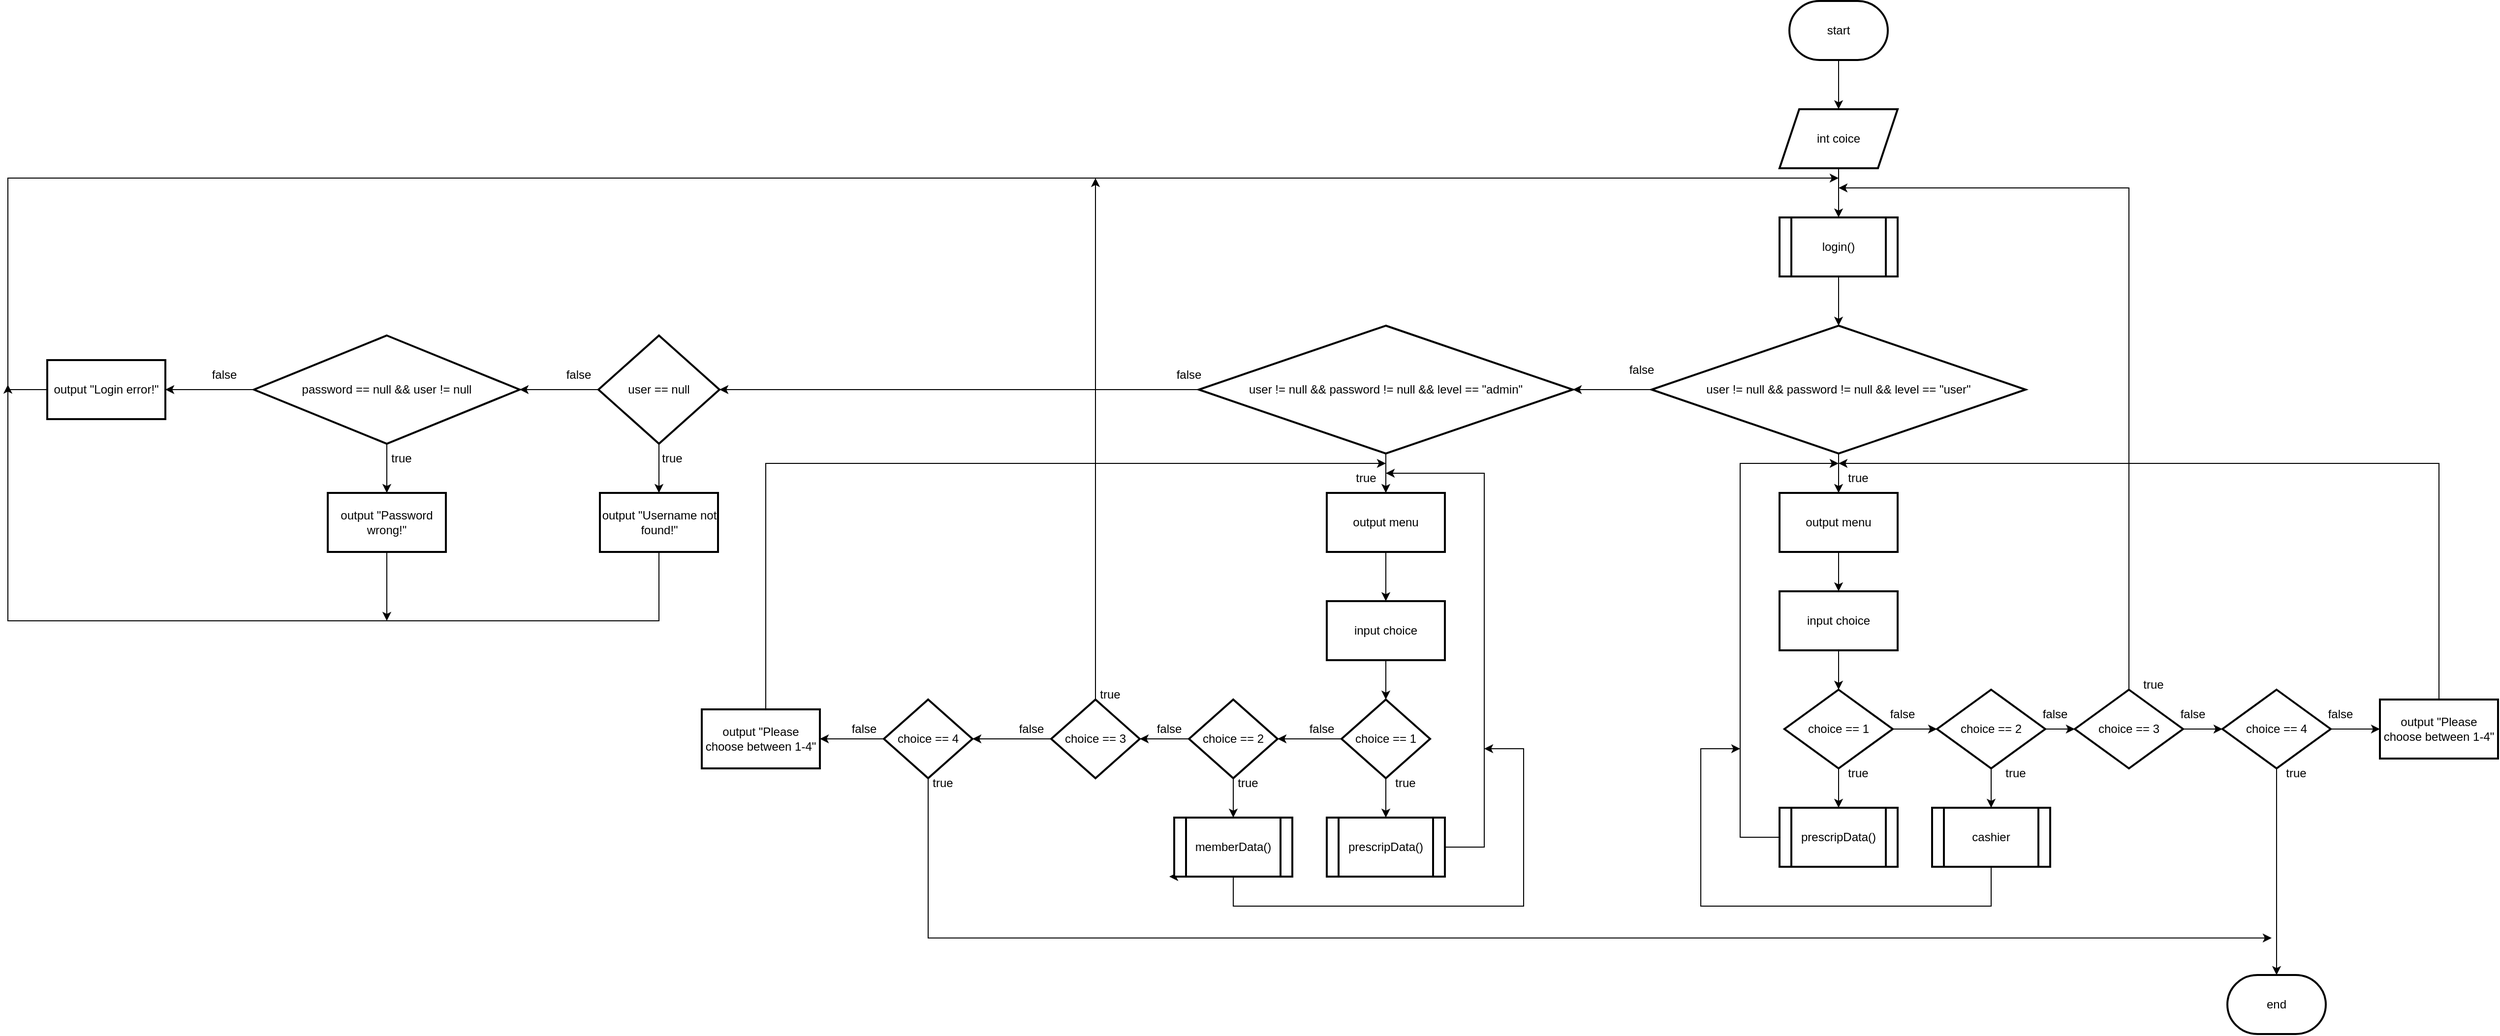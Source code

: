 <mxfile version="20.6.2" type="device"><diagram id="29-XOlCJdXoNGMN-5382" name="Page-1"><mxGraphModel dx="2519" dy="490" grid="1" gridSize="10" guides="1" tooltips="1" connect="1" arrows="1" fold="1" page="1" pageScale="1" pageWidth="827" pageHeight="1169" math="0" shadow="0"><root><mxCell id="0"/><mxCell id="1" parent="0"/><mxCell id="yu6DVLorIuPNFRwlExZX-3" value="" style="edgeStyle=orthogonalEdgeStyle;rounded=0;orthogonalLoop=1;jettySize=auto;html=1;" edge="1" parent="1" source="yu6DVLorIuPNFRwlExZX-1" target="yu6DVLorIuPNFRwlExZX-2"><mxGeometry relative="1" as="geometry"/></mxCell><mxCell id="yu6DVLorIuPNFRwlExZX-1" value="start" style="strokeWidth=2;html=1;shape=mxgraph.flowchart.terminator;whiteSpace=wrap;" vertex="1" parent="1"><mxGeometry x="260" y="80" width="100" height="60" as="geometry"/></mxCell><mxCell id="yu6DVLorIuPNFRwlExZX-5" value="" style="edgeStyle=orthogonalEdgeStyle;rounded=0;orthogonalLoop=1;jettySize=auto;html=1;" edge="1" parent="1" source="yu6DVLorIuPNFRwlExZX-2" target="yu6DVLorIuPNFRwlExZX-4"><mxGeometry relative="1" as="geometry"/></mxCell><mxCell id="yu6DVLorIuPNFRwlExZX-2" value="int coice" style="shape=parallelogram;perimeter=parallelogramPerimeter;whiteSpace=wrap;html=1;fixedSize=1;strokeWidth=2;" vertex="1" parent="1"><mxGeometry x="250" y="190" width="120" height="60" as="geometry"/></mxCell><mxCell id="yu6DVLorIuPNFRwlExZX-8" value="" style="edgeStyle=orthogonalEdgeStyle;rounded=0;orthogonalLoop=1;jettySize=auto;html=1;" edge="1" parent="1" source="yu6DVLorIuPNFRwlExZX-4" target="yu6DVLorIuPNFRwlExZX-7"><mxGeometry relative="1" as="geometry"/></mxCell><mxCell id="yu6DVLorIuPNFRwlExZX-4" value="login()" style="shape=process;whiteSpace=wrap;html=1;backgroundOutline=1;strokeWidth=2;" vertex="1" parent="1"><mxGeometry x="250" y="300" width="120" height="60" as="geometry"/></mxCell><mxCell id="yu6DVLorIuPNFRwlExZX-11" value="" style="edgeStyle=orthogonalEdgeStyle;rounded=0;orthogonalLoop=1;jettySize=auto;html=1;" edge="1" parent="1" source="yu6DVLorIuPNFRwlExZX-7" target="yu6DVLorIuPNFRwlExZX-10"><mxGeometry relative="1" as="geometry"/></mxCell><mxCell id="yu6DVLorIuPNFRwlExZX-43" value="" style="edgeStyle=orthogonalEdgeStyle;rounded=0;orthogonalLoop=1;jettySize=auto;html=1;" edge="1" parent="1" source="yu6DVLorIuPNFRwlExZX-7" target="yu6DVLorIuPNFRwlExZX-42"><mxGeometry relative="1" as="geometry"/></mxCell><mxCell id="yu6DVLorIuPNFRwlExZX-7" value="user != null &amp;amp;&amp;amp; password != null &amp;amp;&amp;amp; level == &quot;user&quot;" style="rhombus;whiteSpace=wrap;html=1;strokeWidth=2;" vertex="1" parent="1"><mxGeometry x="120" y="410" width="380" height="130" as="geometry"/></mxCell><mxCell id="yu6DVLorIuPNFRwlExZX-13" value="" style="edgeStyle=orthogonalEdgeStyle;rounded=0;orthogonalLoop=1;jettySize=auto;html=1;" edge="1" parent="1" source="yu6DVLorIuPNFRwlExZX-10" target="yu6DVLorIuPNFRwlExZX-12"><mxGeometry relative="1" as="geometry"/></mxCell><mxCell id="yu6DVLorIuPNFRwlExZX-10" value="output menu" style="whiteSpace=wrap;html=1;strokeWidth=2;" vertex="1" parent="1"><mxGeometry x="250" y="580" width="120" height="60" as="geometry"/></mxCell><mxCell id="yu6DVLorIuPNFRwlExZX-15" value="" style="edgeStyle=orthogonalEdgeStyle;rounded=0;orthogonalLoop=1;jettySize=auto;html=1;" edge="1" parent="1" source="yu6DVLorIuPNFRwlExZX-12" target="yu6DVLorIuPNFRwlExZX-14"><mxGeometry relative="1" as="geometry"/></mxCell><mxCell id="yu6DVLorIuPNFRwlExZX-12" value="input choice" style="whiteSpace=wrap;html=1;strokeWidth=2;" vertex="1" parent="1"><mxGeometry x="250" y="680" width="120" height="60" as="geometry"/></mxCell><mxCell id="yu6DVLorIuPNFRwlExZX-18" value="" style="edgeStyle=orthogonalEdgeStyle;rounded=0;orthogonalLoop=1;jettySize=auto;html=1;" edge="1" parent="1" source="yu6DVLorIuPNFRwlExZX-14" target="yu6DVLorIuPNFRwlExZX-17"><mxGeometry relative="1" as="geometry"/></mxCell><mxCell id="yu6DVLorIuPNFRwlExZX-20" value="" style="edgeStyle=orthogonalEdgeStyle;rounded=0;orthogonalLoop=1;jettySize=auto;html=1;" edge="1" parent="1" source="yu6DVLorIuPNFRwlExZX-14" target="yu6DVLorIuPNFRwlExZX-19"><mxGeometry relative="1" as="geometry"/></mxCell><mxCell id="yu6DVLorIuPNFRwlExZX-14" value="choice == 1" style="rhombus;whiteSpace=wrap;html=1;strokeWidth=2;" vertex="1" parent="1"><mxGeometry x="255" y="780" width="110" height="80" as="geometry"/></mxCell><mxCell id="yu6DVLorIuPNFRwlExZX-16" value="true" style="text;html=1;strokeColor=none;fillColor=none;align=center;verticalAlign=middle;whiteSpace=wrap;rounded=0;" vertex="1" parent="1"><mxGeometry x="300" y="550" width="60" height="30" as="geometry"/></mxCell><mxCell id="yu6DVLorIuPNFRwlExZX-69" style="edgeStyle=orthogonalEdgeStyle;rounded=0;orthogonalLoop=1;jettySize=auto;html=1;" edge="1" parent="1" source="yu6DVLorIuPNFRwlExZX-17"><mxGeometry relative="1" as="geometry"><mxPoint x="310" y="550" as="targetPoint"/><Array as="points"><mxPoint x="210" y="930"/><mxPoint x="210" y="550"/></Array></mxGeometry></mxCell><mxCell id="yu6DVLorIuPNFRwlExZX-17" value="prescripData()" style="shape=process;whiteSpace=wrap;html=1;backgroundOutline=1;strokeWidth=2;" vertex="1" parent="1"><mxGeometry x="250" y="900" width="120" height="60" as="geometry"/></mxCell><mxCell id="yu6DVLorIuPNFRwlExZX-22" value="" style="edgeStyle=orthogonalEdgeStyle;rounded=0;orthogonalLoop=1;jettySize=auto;html=1;" edge="1" parent="1" source="yu6DVLorIuPNFRwlExZX-19" target="yu6DVLorIuPNFRwlExZX-21"><mxGeometry relative="1" as="geometry"/></mxCell><mxCell id="yu6DVLorIuPNFRwlExZX-24" value="" style="edgeStyle=orthogonalEdgeStyle;rounded=0;orthogonalLoop=1;jettySize=auto;html=1;" edge="1" parent="1" source="yu6DVLorIuPNFRwlExZX-19" target="yu6DVLorIuPNFRwlExZX-23"><mxGeometry relative="1" as="geometry"/></mxCell><mxCell id="yu6DVLorIuPNFRwlExZX-19" value="choice == 2" style="rhombus;whiteSpace=wrap;html=1;strokeWidth=2;" vertex="1" parent="1"><mxGeometry x="410" y="780" width="110" height="80" as="geometry"/></mxCell><mxCell id="yu6DVLorIuPNFRwlExZX-70" style="edgeStyle=orthogonalEdgeStyle;rounded=0;orthogonalLoop=1;jettySize=auto;html=1;" edge="1" parent="1" source="yu6DVLorIuPNFRwlExZX-21"><mxGeometry relative="1" as="geometry"><mxPoint x="210" y="840" as="targetPoint"/><Array as="points"><mxPoint x="465" y="1000"/><mxPoint x="170" y="1000"/><mxPoint x="170" y="840"/></Array></mxGeometry></mxCell><mxCell id="yu6DVLorIuPNFRwlExZX-21" value="cashier" style="shape=process;whiteSpace=wrap;html=1;backgroundOutline=1;strokeWidth=2;" vertex="1" parent="1"><mxGeometry x="405" y="900" width="120" height="60" as="geometry"/></mxCell><mxCell id="yu6DVLorIuPNFRwlExZX-25" style="edgeStyle=orthogonalEdgeStyle;rounded=0;orthogonalLoop=1;jettySize=auto;html=1;" edge="1" parent="1" source="yu6DVLorIuPNFRwlExZX-23"><mxGeometry relative="1" as="geometry"><mxPoint x="310" y="270" as="targetPoint"/><Array as="points"><mxPoint x="605" y="270"/></Array></mxGeometry></mxCell><mxCell id="yu6DVLorIuPNFRwlExZX-30" value="" style="edgeStyle=orthogonalEdgeStyle;rounded=0;orthogonalLoop=1;jettySize=auto;html=1;" edge="1" parent="1" source="yu6DVLorIuPNFRwlExZX-23" target="yu6DVLorIuPNFRwlExZX-29"><mxGeometry relative="1" as="geometry"/></mxCell><mxCell id="yu6DVLorIuPNFRwlExZX-23" value="choice == 3" style="rhombus;whiteSpace=wrap;html=1;strokeWidth=2;" vertex="1" parent="1"><mxGeometry x="550" y="780" width="110" height="80" as="geometry"/></mxCell><mxCell id="yu6DVLorIuPNFRwlExZX-26" value="true" style="text;html=1;strokeColor=none;fillColor=none;align=center;verticalAlign=middle;whiteSpace=wrap;rounded=0;" vertex="1" parent="1"><mxGeometry x="300" y="850" width="60" height="30" as="geometry"/></mxCell><mxCell id="yu6DVLorIuPNFRwlExZX-27" value="true" style="text;html=1;strokeColor=none;fillColor=none;align=center;verticalAlign=middle;whiteSpace=wrap;rounded=0;" vertex="1" parent="1"><mxGeometry x="460" y="850" width="60" height="30" as="geometry"/></mxCell><mxCell id="yu6DVLorIuPNFRwlExZX-28" value="true" style="text;html=1;strokeColor=none;fillColor=none;align=center;verticalAlign=middle;whiteSpace=wrap;rounded=0;" vertex="1" parent="1"><mxGeometry x="600" y="760" width="60" height="30" as="geometry"/></mxCell><mxCell id="yu6DVLorIuPNFRwlExZX-31" style="edgeStyle=orthogonalEdgeStyle;rounded=0;orthogonalLoop=1;jettySize=auto;html=1;" edge="1" parent="1" source="yu6DVLorIuPNFRwlExZX-29"><mxGeometry relative="1" as="geometry"><mxPoint x="755" y="1070" as="targetPoint"/></mxGeometry></mxCell><mxCell id="yu6DVLorIuPNFRwlExZX-34" value="" style="edgeStyle=orthogonalEdgeStyle;rounded=0;orthogonalLoop=1;jettySize=auto;html=1;" edge="1" parent="1" source="yu6DVLorIuPNFRwlExZX-29" target="yu6DVLorIuPNFRwlExZX-33"><mxGeometry relative="1" as="geometry"/></mxCell><mxCell id="yu6DVLorIuPNFRwlExZX-29" value="choice == 4" style="rhombus;whiteSpace=wrap;html=1;strokeWidth=2;" vertex="1" parent="1"><mxGeometry x="700" y="780" width="110" height="80" as="geometry"/></mxCell><mxCell id="yu6DVLorIuPNFRwlExZX-32" value="end" style="strokeWidth=2;html=1;shape=mxgraph.flowchart.terminator;whiteSpace=wrap;" vertex="1" parent="1"><mxGeometry x="705" y="1070" width="100" height="60" as="geometry"/></mxCell><mxCell id="yu6DVLorIuPNFRwlExZX-36" style="edgeStyle=orthogonalEdgeStyle;rounded=0;orthogonalLoop=1;jettySize=auto;html=1;" edge="1" parent="1" source="yu6DVLorIuPNFRwlExZX-33"><mxGeometry relative="1" as="geometry"><mxPoint x="310" y="550" as="targetPoint"/><Array as="points"><mxPoint x="920" y="550"/></Array></mxGeometry></mxCell><mxCell id="yu6DVLorIuPNFRwlExZX-33" value="output &quot;Please choose between 1-4&quot;" style="whiteSpace=wrap;html=1;strokeWidth=2;" vertex="1" parent="1"><mxGeometry x="860" y="790" width="120" height="60" as="geometry"/></mxCell><mxCell id="yu6DVLorIuPNFRwlExZX-37" value="true" style="text;html=1;strokeColor=none;fillColor=none;align=center;verticalAlign=middle;whiteSpace=wrap;rounded=0;" vertex="1" parent="1"><mxGeometry x="745" y="850" width="60" height="30" as="geometry"/></mxCell><mxCell id="yu6DVLorIuPNFRwlExZX-38" value="false" style="text;html=1;strokeColor=none;fillColor=none;align=center;verticalAlign=middle;whiteSpace=wrap;rounded=0;" vertex="1" parent="1"><mxGeometry x="345" y="790" width="60" height="30" as="geometry"/></mxCell><mxCell id="yu6DVLorIuPNFRwlExZX-39" value="false" style="text;html=1;strokeColor=none;fillColor=none;align=center;verticalAlign=middle;whiteSpace=wrap;rounded=0;" vertex="1" parent="1"><mxGeometry x="500" y="790" width="60" height="30" as="geometry"/></mxCell><mxCell id="yu6DVLorIuPNFRwlExZX-40" value="false" style="text;html=1;strokeColor=none;fillColor=none;align=center;verticalAlign=middle;whiteSpace=wrap;rounded=0;" vertex="1" parent="1"><mxGeometry x="640" y="790" width="60" height="30" as="geometry"/></mxCell><mxCell id="yu6DVLorIuPNFRwlExZX-41" value="false" style="text;html=1;strokeColor=none;fillColor=none;align=center;verticalAlign=middle;whiteSpace=wrap;rounded=0;" vertex="1" parent="1"><mxGeometry x="790" y="790" width="60" height="30" as="geometry"/></mxCell><mxCell id="yu6DVLorIuPNFRwlExZX-45" value="" style="edgeStyle=orthogonalEdgeStyle;rounded=0;orthogonalLoop=1;jettySize=auto;html=1;" edge="1" parent="1" source="yu6DVLorIuPNFRwlExZX-42" target="yu6DVLorIuPNFRwlExZX-44"><mxGeometry relative="1" as="geometry"/></mxCell><mxCell id="yu6DVLorIuPNFRwlExZX-76" value="" style="edgeStyle=orthogonalEdgeStyle;rounded=0;orthogonalLoop=1;jettySize=auto;html=1;" edge="1" parent="1" source="yu6DVLorIuPNFRwlExZX-42" target="yu6DVLorIuPNFRwlExZX-75"><mxGeometry relative="1" as="geometry"/></mxCell><mxCell id="yu6DVLorIuPNFRwlExZX-42" value="user != null &amp;amp;&amp;amp; password != null &amp;amp;&amp;amp; level == &quot;admin&quot;" style="rhombus;whiteSpace=wrap;html=1;strokeWidth=2;" vertex="1" parent="1"><mxGeometry x="-340" y="410" width="380" height="130" as="geometry"/></mxCell><mxCell id="yu6DVLorIuPNFRwlExZX-47" value="" style="edgeStyle=orthogonalEdgeStyle;rounded=0;orthogonalLoop=1;jettySize=auto;html=1;" edge="1" parent="1" source="yu6DVLorIuPNFRwlExZX-44" target="yu6DVLorIuPNFRwlExZX-46"><mxGeometry relative="1" as="geometry"/></mxCell><mxCell id="yu6DVLorIuPNFRwlExZX-44" value="output menu" style="whiteSpace=wrap;html=1;strokeWidth=2;" vertex="1" parent="1"><mxGeometry x="-210" y="580" width="120" height="60" as="geometry"/></mxCell><mxCell id="yu6DVLorIuPNFRwlExZX-49" value="" style="edgeStyle=orthogonalEdgeStyle;rounded=0;orthogonalLoop=1;jettySize=auto;html=1;" edge="1" parent="1" source="yu6DVLorIuPNFRwlExZX-46" target="yu6DVLorIuPNFRwlExZX-48"><mxGeometry relative="1" as="geometry"/></mxCell><mxCell id="yu6DVLorIuPNFRwlExZX-46" value="input choice" style="whiteSpace=wrap;html=1;strokeWidth=2;" vertex="1" parent="1"><mxGeometry x="-210" y="690" width="120" height="60" as="geometry"/></mxCell><mxCell id="yu6DVLorIuPNFRwlExZX-51" value="" style="edgeStyle=orthogonalEdgeStyle;rounded=0;orthogonalLoop=1;jettySize=auto;html=1;" edge="1" parent="1" source="yu6DVLorIuPNFRwlExZX-48" target="yu6DVLorIuPNFRwlExZX-50"><mxGeometry relative="1" as="geometry"/></mxCell><mxCell id="yu6DVLorIuPNFRwlExZX-53" value="" style="edgeStyle=orthogonalEdgeStyle;rounded=0;orthogonalLoop=1;jettySize=auto;html=1;" edge="1" parent="1" source="yu6DVLorIuPNFRwlExZX-48" target="yu6DVLorIuPNFRwlExZX-52"><mxGeometry relative="1" as="geometry"/></mxCell><mxCell id="yu6DVLorIuPNFRwlExZX-48" value="choice == 1" style="rhombus;whiteSpace=wrap;html=1;strokeWidth=2;" vertex="1" parent="1"><mxGeometry x="-195" y="790" width="90" height="80" as="geometry"/></mxCell><mxCell id="yu6DVLorIuPNFRwlExZX-66" style="edgeStyle=orthogonalEdgeStyle;rounded=0;orthogonalLoop=1;jettySize=auto;html=1;" edge="1" parent="1" source="yu6DVLorIuPNFRwlExZX-50"><mxGeometry relative="1" as="geometry"><mxPoint x="-150" y="560" as="targetPoint"/><Array as="points"><mxPoint x="-50" y="940"/><mxPoint x="-50" y="560"/></Array></mxGeometry></mxCell><mxCell id="yu6DVLorIuPNFRwlExZX-50" value="prescripData()" style="shape=process;whiteSpace=wrap;html=1;backgroundOutline=1;strokeWidth=2;" vertex="1" parent="1"><mxGeometry x="-210" y="910" width="120" height="60" as="geometry"/></mxCell><mxCell id="yu6DVLorIuPNFRwlExZX-55" value="" style="edgeStyle=orthogonalEdgeStyle;rounded=0;orthogonalLoop=1;jettySize=auto;html=1;" edge="1" parent="1" source="yu6DVLorIuPNFRwlExZX-52" target="yu6DVLorIuPNFRwlExZX-54"><mxGeometry relative="1" as="geometry"/></mxCell><mxCell id="yu6DVLorIuPNFRwlExZX-57" value="" style="edgeStyle=orthogonalEdgeStyle;rounded=0;orthogonalLoop=1;jettySize=auto;html=1;" edge="1" parent="1" source="yu6DVLorIuPNFRwlExZX-52" target="yu6DVLorIuPNFRwlExZX-56"><mxGeometry relative="1" as="geometry"/></mxCell><mxCell id="yu6DVLorIuPNFRwlExZX-52" value="choice == 2" style="rhombus;whiteSpace=wrap;html=1;strokeWidth=2;" vertex="1" parent="1"><mxGeometry x="-350" y="790" width="90" height="80" as="geometry"/></mxCell><mxCell id="yu6DVLorIuPNFRwlExZX-67" style="edgeStyle=orthogonalEdgeStyle;rounded=0;orthogonalLoop=1;jettySize=auto;html=1;" edge="1" parent="1" source="yu6DVLorIuPNFRwlExZX-54"><mxGeometry relative="1" as="geometry"><mxPoint x="-50" y="840" as="targetPoint"/><Array as="points"><mxPoint x="-305" y="1000"/><mxPoint x="-10" y="1000"/><mxPoint x="-10" y="840"/></Array></mxGeometry></mxCell><mxCell id="yu6DVLorIuPNFRwlExZX-95" style="edgeStyle=orthogonalEdgeStyle;rounded=0;orthogonalLoop=1;jettySize=auto;html=1;exitX=0;exitY=1;exitDx=0;exitDy=0;" edge="1" parent="1" source="yu6DVLorIuPNFRwlExZX-54"><mxGeometry relative="1" as="geometry"><mxPoint x="-370" y="970" as="targetPoint"/></mxGeometry></mxCell><mxCell id="yu6DVLorIuPNFRwlExZX-54" value="memberData()" style="shape=process;whiteSpace=wrap;html=1;backgroundOutline=1;strokeWidth=2;" vertex="1" parent="1"><mxGeometry x="-365" y="910" width="120" height="60" as="geometry"/></mxCell><mxCell id="yu6DVLorIuPNFRwlExZX-62" value="" style="edgeStyle=orthogonalEdgeStyle;rounded=0;orthogonalLoop=1;jettySize=auto;html=1;" edge="1" parent="1" source="yu6DVLorIuPNFRwlExZX-56" target="yu6DVLorIuPNFRwlExZX-61"><mxGeometry relative="1" as="geometry"/></mxCell><mxCell id="yu6DVLorIuPNFRwlExZX-88" style="edgeStyle=orthogonalEdgeStyle;rounded=0;orthogonalLoop=1;jettySize=auto;html=1;" edge="1" parent="1" source="yu6DVLorIuPNFRwlExZX-56"><mxGeometry relative="1" as="geometry"><mxPoint x="-445" y="260" as="targetPoint"/></mxGeometry></mxCell><mxCell id="yu6DVLorIuPNFRwlExZX-56" value="choice == 3" style="rhombus;whiteSpace=wrap;html=1;strokeWidth=2;" vertex="1" parent="1"><mxGeometry x="-490" y="790" width="90" height="80" as="geometry"/></mxCell><mxCell id="yu6DVLorIuPNFRwlExZX-63" style="edgeStyle=orthogonalEdgeStyle;rounded=0;orthogonalLoop=1;jettySize=auto;html=1;" edge="1" parent="1" source="yu6DVLorIuPNFRwlExZX-61"><mxGeometry relative="1" as="geometry"><mxPoint x="750" y="1032.4" as="targetPoint"/><Array as="points"><mxPoint x="-615" y="1032"/></Array></mxGeometry></mxCell><mxCell id="yu6DVLorIuPNFRwlExZX-65" value="" style="edgeStyle=orthogonalEdgeStyle;rounded=0;orthogonalLoop=1;jettySize=auto;html=1;" edge="1" parent="1" source="yu6DVLorIuPNFRwlExZX-61" target="yu6DVLorIuPNFRwlExZX-64"><mxGeometry relative="1" as="geometry"/></mxCell><mxCell id="yu6DVLorIuPNFRwlExZX-61" value="choice == 4" style="rhombus;whiteSpace=wrap;html=1;strokeWidth=2;" vertex="1" parent="1"><mxGeometry x="-660" y="790" width="90" height="80" as="geometry"/></mxCell><mxCell id="yu6DVLorIuPNFRwlExZX-74" style="edgeStyle=orthogonalEdgeStyle;rounded=0;orthogonalLoop=1;jettySize=auto;html=1;" edge="1" parent="1" source="yu6DVLorIuPNFRwlExZX-64"><mxGeometry relative="1" as="geometry"><mxPoint x="-150" y="550" as="targetPoint"/><Array as="points"><mxPoint x="-780" y="550"/></Array></mxGeometry></mxCell><mxCell id="yu6DVLorIuPNFRwlExZX-64" value="output &quot;Please choose between 1-4&quot;" style="whiteSpace=wrap;html=1;strokeWidth=2;" vertex="1" parent="1"><mxGeometry x="-845" y="800" width="120" height="60" as="geometry"/></mxCell><mxCell id="yu6DVLorIuPNFRwlExZX-71" value="false" style="text;html=1;strokeColor=none;fillColor=none;align=center;verticalAlign=middle;whiteSpace=wrap;rounded=0;" vertex="1" parent="1"><mxGeometry x="80" y="440" width="60" height="30" as="geometry"/></mxCell><mxCell id="yu6DVLorIuPNFRwlExZX-72" value="true" style="text;html=1;strokeColor=none;fillColor=none;align=center;verticalAlign=middle;whiteSpace=wrap;rounded=0;" vertex="1" parent="1"><mxGeometry x="-200" y="550" width="60" height="30" as="geometry"/></mxCell><mxCell id="yu6DVLorIuPNFRwlExZX-78" value="" style="edgeStyle=orthogonalEdgeStyle;rounded=0;orthogonalLoop=1;jettySize=auto;html=1;" edge="1" parent="1" source="yu6DVLorIuPNFRwlExZX-75" target="yu6DVLorIuPNFRwlExZX-77"><mxGeometry relative="1" as="geometry"/></mxCell><mxCell id="yu6DVLorIuPNFRwlExZX-80" value="" style="edgeStyle=orthogonalEdgeStyle;rounded=0;orthogonalLoop=1;jettySize=auto;html=1;" edge="1" parent="1" source="yu6DVLorIuPNFRwlExZX-75" target="yu6DVLorIuPNFRwlExZX-79"><mxGeometry relative="1" as="geometry"/></mxCell><mxCell id="yu6DVLorIuPNFRwlExZX-75" value="user == null" style="rhombus;whiteSpace=wrap;html=1;strokeWidth=2;" vertex="1" parent="1"><mxGeometry x="-950" y="420" width="123" height="110" as="geometry"/></mxCell><mxCell id="yu6DVLorIuPNFRwlExZX-89" style="edgeStyle=orthogonalEdgeStyle;rounded=0;orthogonalLoop=1;jettySize=auto;html=1;" edge="1" parent="1" source="yu6DVLorIuPNFRwlExZX-77"><mxGeometry relative="1" as="geometry"><mxPoint x="-1550" y="470" as="targetPoint"/><Array as="points"><mxPoint x="-888" y="710"/><mxPoint x="-1550" y="710"/></Array></mxGeometry></mxCell><mxCell id="yu6DVLorIuPNFRwlExZX-77" value="output &quot;Username not found!&quot;" style="whiteSpace=wrap;html=1;strokeWidth=2;" vertex="1" parent="1"><mxGeometry x="-948.5" y="580" width="120" height="60" as="geometry"/></mxCell><mxCell id="yu6DVLorIuPNFRwlExZX-82" value="" style="edgeStyle=orthogonalEdgeStyle;rounded=0;orthogonalLoop=1;jettySize=auto;html=1;" edge="1" parent="1" source="yu6DVLorIuPNFRwlExZX-79" target="yu6DVLorIuPNFRwlExZX-81"><mxGeometry relative="1" as="geometry"/></mxCell><mxCell id="yu6DVLorIuPNFRwlExZX-84" value="" style="edgeStyle=orthogonalEdgeStyle;rounded=0;orthogonalLoop=1;jettySize=auto;html=1;" edge="1" parent="1" source="yu6DVLorIuPNFRwlExZX-79" target="yu6DVLorIuPNFRwlExZX-83"><mxGeometry relative="1" as="geometry"/></mxCell><mxCell id="yu6DVLorIuPNFRwlExZX-79" value="password == null &amp;amp;&amp;amp; user != null" style="rhombus;whiteSpace=wrap;html=1;strokeWidth=2;" vertex="1" parent="1"><mxGeometry x="-1300" y="420" width="270" height="110" as="geometry"/></mxCell><mxCell id="yu6DVLorIuPNFRwlExZX-90" style="edgeStyle=orthogonalEdgeStyle;rounded=0;orthogonalLoop=1;jettySize=auto;html=1;" edge="1" parent="1" source="yu6DVLorIuPNFRwlExZX-81"><mxGeometry relative="1" as="geometry"><mxPoint x="-1165" y="710" as="targetPoint"/></mxGeometry></mxCell><mxCell id="yu6DVLorIuPNFRwlExZX-81" value="output &quot;Password wrong!&quot;" style="whiteSpace=wrap;html=1;strokeWidth=2;" vertex="1" parent="1"><mxGeometry x="-1225" y="580" width="120" height="60" as="geometry"/></mxCell><mxCell id="yu6DVLorIuPNFRwlExZX-86" style="edgeStyle=orthogonalEdgeStyle;rounded=0;orthogonalLoop=1;jettySize=auto;html=1;" edge="1" parent="1" source="yu6DVLorIuPNFRwlExZX-83"><mxGeometry relative="1" as="geometry"><mxPoint x="310" y="260" as="targetPoint"/><Array as="points"><mxPoint x="-1550" y="475"/><mxPoint x="-1550" y="260"/></Array></mxGeometry></mxCell><mxCell id="yu6DVLorIuPNFRwlExZX-83" value="output &quot;Login error!&quot;" style="whiteSpace=wrap;html=1;strokeWidth=2;" vertex="1" parent="1"><mxGeometry x="-1510" y="445" width="120" height="60" as="geometry"/></mxCell><mxCell id="yu6DVLorIuPNFRwlExZX-91" value="false" style="text;html=1;strokeColor=none;fillColor=none;align=center;verticalAlign=middle;whiteSpace=wrap;rounded=0;" vertex="1" parent="1"><mxGeometry x="-245" y="805" width="60" height="30" as="geometry"/></mxCell><mxCell id="yu6DVLorIuPNFRwlExZX-92" value="false" style="text;html=1;strokeColor=none;fillColor=none;align=center;verticalAlign=middle;whiteSpace=wrap;rounded=0;" vertex="1" parent="1"><mxGeometry x="-400" y="805" width="60" height="30" as="geometry"/></mxCell><mxCell id="yu6DVLorIuPNFRwlExZX-93" value="false" style="text;html=1;strokeColor=none;fillColor=none;align=center;verticalAlign=middle;whiteSpace=wrap;rounded=0;" vertex="1" parent="1"><mxGeometry x="-540" y="805" width="60" height="30" as="geometry"/></mxCell><mxCell id="yu6DVLorIuPNFRwlExZX-96" value="false" style="text;html=1;strokeColor=none;fillColor=none;align=center;verticalAlign=middle;whiteSpace=wrap;rounded=0;" vertex="1" parent="1"><mxGeometry x="-710" y="805" width="60" height="30" as="geometry"/></mxCell><mxCell id="yu6DVLorIuPNFRwlExZX-97" value="true" style="text;html=1;strokeColor=none;fillColor=none;align=center;verticalAlign=middle;whiteSpace=wrap;rounded=0;" vertex="1" parent="1"><mxGeometry x="-630" y="860" width="60" height="30" as="geometry"/></mxCell><mxCell id="yu6DVLorIuPNFRwlExZX-98" value="true" style="text;html=1;strokeColor=none;fillColor=none;align=center;verticalAlign=middle;whiteSpace=wrap;rounded=0;" vertex="1" parent="1"><mxGeometry x="-460" y="770" width="60" height="30" as="geometry"/></mxCell><mxCell id="yu6DVLorIuPNFRwlExZX-99" value="true" style="text;html=1;strokeColor=none;fillColor=none;align=center;verticalAlign=middle;whiteSpace=wrap;rounded=0;" vertex="1" parent="1"><mxGeometry x="-320" y="860" width="60" height="30" as="geometry"/></mxCell><mxCell id="yu6DVLorIuPNFRwlExZX-100" value="true" style="text;html=1;strokeColor=none;fillColor=none;align=center;verticalAlign=middle;whiteSpace=wrap;rounded=0;" vertex="1" parent="1"><mxGeometry x="-160" y="860" width="60" height="30" as="geometry"/></mxCell><mxCell id="yu6DVLorIuPNFRwlExZX-101" value="false" style="text;html=1;strokeColor=none;fillColor=none;align=center;verticalAlign=middle;whiteSpace=wrap;rounded=0;" vertex="1" parent="1"><mxGeometry x="-380" y="445" width="60" height="30" as="geometry"/></mxCell><mxCell id="yu6DVLorIuPNFRwlExZX-102" value="false" style="text;html=1;strokeColor=none;fillColor=none;align=center;verticalAlign=middle;whiteSpace=wrap;rounded=0;" vertex="1" parent="1"><mxGeometry x="-1000" y="445" width="60" height="30" as="geometry"/></mxCell><mxCell id="yu6DVLorIuPNFRwlExZX-103" value="false" style="text;html=1;strokeColor=none;fillColor=none;align=center;verticalAlign=middle;whiteSpace=wrap;rounded=0;" vertex="1" parent="1"><mxGeometry x="-1360" y="445" width="60" height="30" as="geometry"/></mxCell><mxCell id="yu6DVLorIuPNFRwlExZX-104" value="true" style="text;html=1;strokeColor=none;fillColor=none;align=center;verticalAlign=middle;whiteSpace=wrap;rounded=0;" vertex="1" parent="1"><mxGeometry x="-905" y="530" width="60" height="30" as="geometry"/></mxCell><mxCell id="yu6DVLorIuPNFRwlExZX-105" value="true" style="text;html=1;strokeColor=none;fillColor=none;align=center;verticalAlign=middle;whiteSpace=wrap;rounded=0;" vertex="1" parent="1"><mxGeometry x="-1180" y="530" width="60" height="30" as="geometry"/></mxCell></root></mxGraphModel></diagram></mxfile>